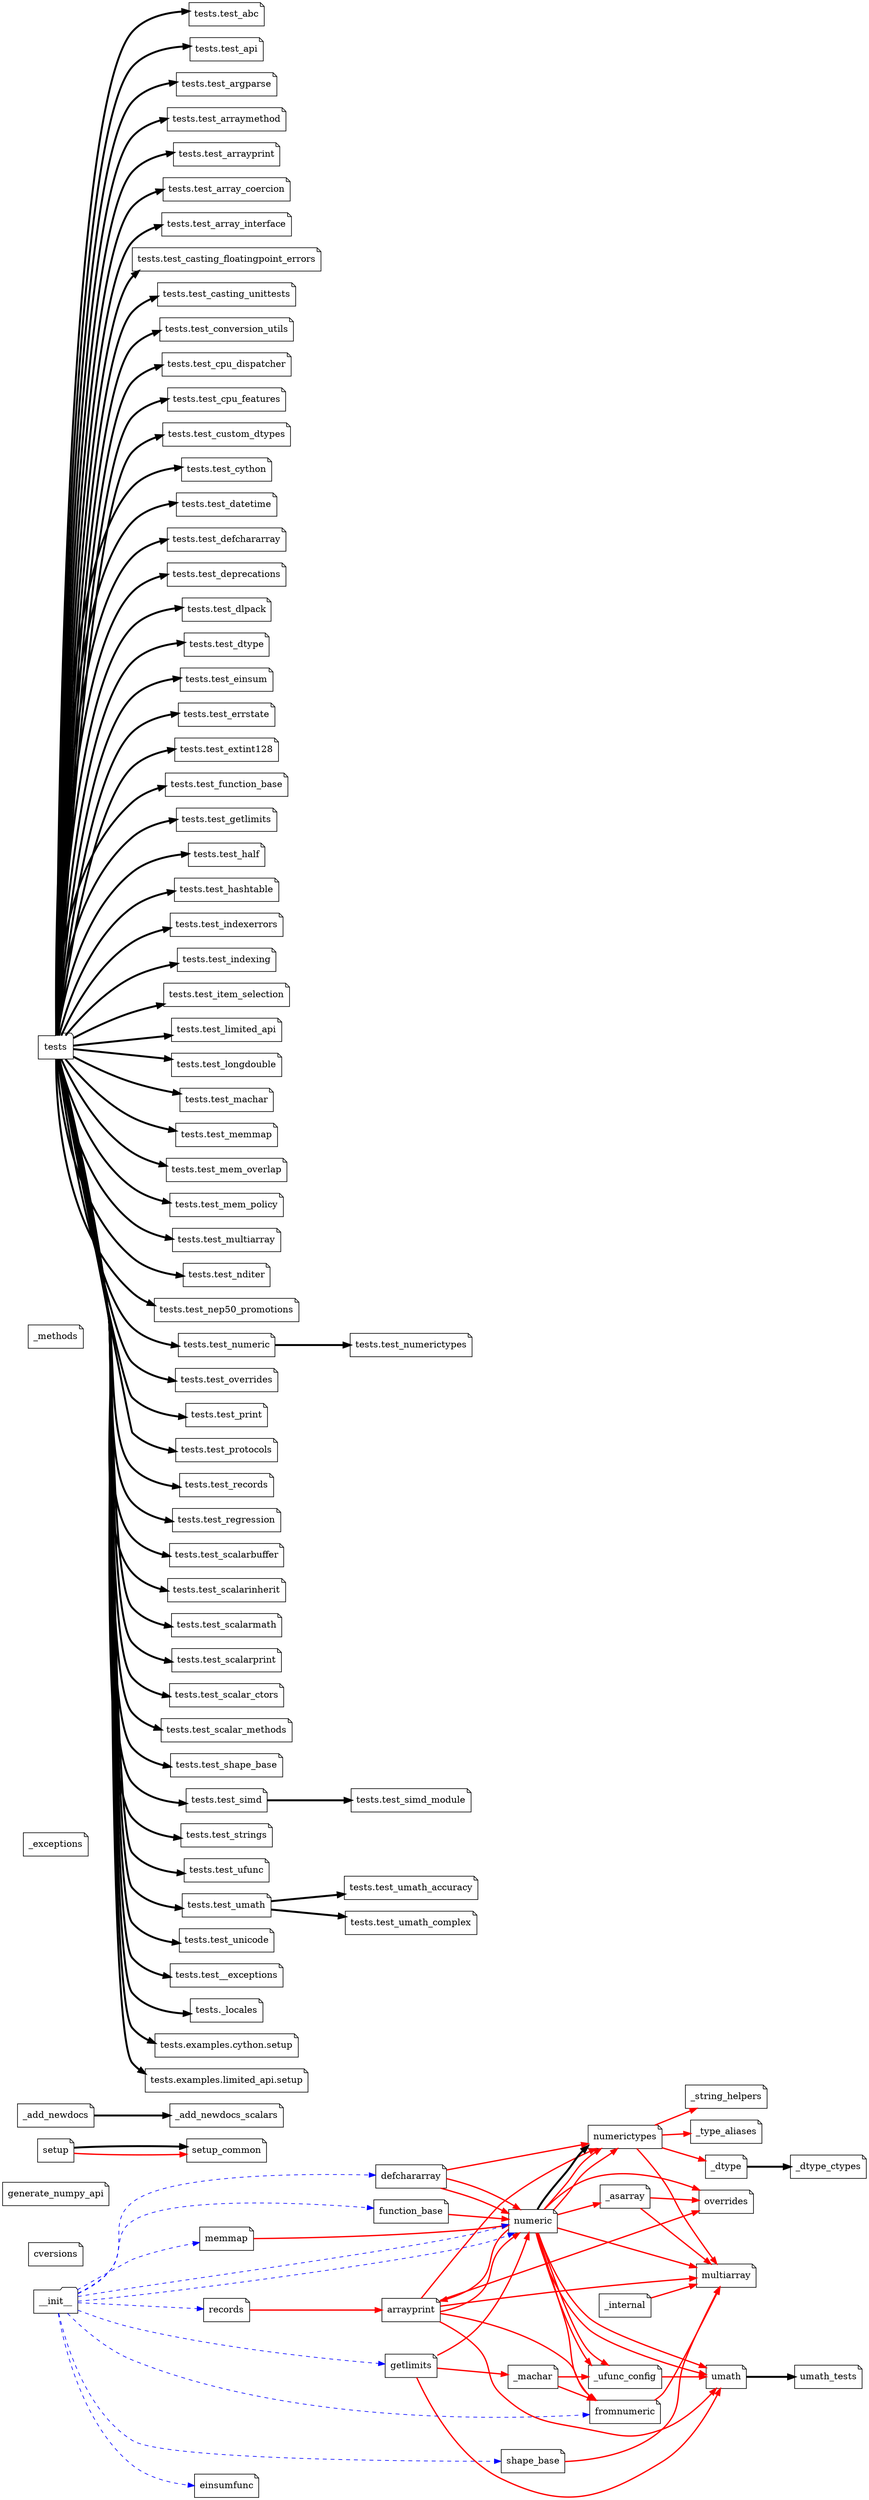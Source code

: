 digraph  {
rankdir=LR;
arrayprint [URL="https://github.com/numpy/numpy/tree/main/numpyarrayprint.py", color=black, rank=0, shape=note];
umath [URL="https://github.com/numpy/numpy/tree/main/numpyumath.py", color=black, rank=0, shape=note];
multiarray [URL="https://github.com/numpy/numpy/tree/main/numpymultiarray.py", color=black, rank=0, shape=note];
fromnumeric [URL="https://github.com/numpy/numpy/tree/main/numpyfromnumeric.py", color=black, rank=0, shape=note];
numeric [URL="https://github.com/numpy/numpy/tree/main/numpynumeric.py", color=black, rank=0, shape=note];
numerictypes [URL="https://github.com/numpy/numpy/tree/main/numpynumerictypes.py", color=black, rank=0, shape=note];
overrides [URL="https://github.com/numpy/numpy/tree/main/numpyoverrides.py", color=black, rank=0, shape=note];
cversions [URL="https://github.com/numpy/numpy/tree/main/numpycversions.py", color=black, rank=0, shape=note];
defchararray [URL="https://github.com/numpy/numpy/tree/main/numpydefchararray.py", color=black, rank=0, shape=note];
einsumfunc [URL="https://github.com/numpy/numpy/tree/main/numpyeinsumfunc.py", color=black, rank=0, shape=note];
function_base [URL="https://github.com/numpy/numpy/tree/main/numpyfunction_base.py", color=black, rank=0, shape=note];
generate_numpy_api [URL="https://github.com/numpy/numpy/tree/main/numpygenerate_numpy_api.py", color=black, rank=0, shape=note];
getlimits [URL="https://github.com/numpy/numpy/tree/main/numpygetlimits.py", color=black, rank=0, shape=note];
_machar [URL="https://github.com/numpy/numpy/tree/main/numpy_machar.py", color=black, rank=0, shape=note];
memmap [URL="https://github.com/numpy/numpy/tree/main/numpymemmap.py", color=black, rank=0, shape=note];
_ufunc_config [URL="https://github.com/numpy/numpy/tree/main/numpy_ufunc_config.py", color=black, rank=0, shape=note];
_asarray [URL="https://github.com/numpy/numpy/tree/main/numpy_asarray.py", color=black, rank=0, shape=note];
_string_helpers [URL="https://github.com/numpy/numpy/tree/main/numpy_string_helpers.py", color=black, rank=0, shape=note];
_type_aliases [URL="https://github.com/numpy/numpy/tree/main/numpy_type_aliases.py", color=black, rank=0, shape=note];
_dtype [URL="https://github.com/numpy/numpy/tree/main/numpy_dtype.py", color=black, rank=0, shape=note];
records [URL="https://github.com/numpy/numpy/tree/main/numpyrecords.py", color=black, rank=0, shape=note];
setup [URL="https://github.com/numpy/numpy/tree/main/numpysetup.py", color=black, rank=0, shape=note];
setup_common [URL="https://github.com/numpy/numpy/tree/main/numpysetup_common.py", color=black, rank=0, shape=note];
shape_base [URL="https://github.com/numpy/numpy/tree/main/numpyshape_base.py", color=black, rank=0, shape=note];
umath_tests [URL="https://github.com/numpy/numpy/tree/main/numpyumath_tests.py", color=black, rank=0, shape=note];
_add_newdocs [URL="https://github.com/numpy/numpy/tree/main/numpy_add_newdocs.py", color=black, rank=0, shape=note];
_add_newdocs_scalars [URL="https://github.com/numpy/numpy/tree/main/numpy_add_newdocs_scalars.py", color=black, rank=0, shape=note];
_dtype_ctypes [URL="https://github.com/numpy/numpy/tree/main/numpy_dtype_ctypes.py", color=black, rank=0, shape=note];
_exceptions [URL="https://github.com/numpy/numpy/tree/main/numpy_exceptions.py", color=black, rank=0, shape=note];
_internal [URL="https://github.com/numpy/numpy/tree/main/numpy_internal.py", color=black, rank=0, shape=note];
_methods [URL="https://github.com/numpy/numpy/tree/main/numpy_methods.py", color=black, rank=0, shape=note];
__init__ [URL="https://github.com/numpy/numpy/tree/main/numpy__init__", color=black, rank=0, shape=folder];
"tests.test_abc" [URL="https://github.com/numpy/numpy/tree/main/numpytests/test_abc.py", color=black, rank=1, shape=note];
tests [URL="https://github.com/numpy/numpy/tree/main/numpytests", color=black, rank=0, shape=folder];
"tests.test_api" [URL="https://github.com/numpy/numpy/tree/main/numpytests/test_api.py", color=black, rank=1, shape=note];
"tests.test_argparse" [URL="https://github.com/numpy/numpy/tree/main/numpytests/test_argparse.py", color=black, rank=1, shape=note];
"tests.test_arraymethod" [URL="https://github.com/numpy/numpy/tree/main/numpytests/test_arraymethod.py", color=black, rank=1, shape=note];
"tests.test_arrayprint" [URL="https://github.com/numpy/numpy/tree/main/numpytests/test_arrayprint.py", color=black, rank=1, shape=note];
"tests.test_array_coercion" [URL="https://github.com/numpy/numpy/tree/main/numpytests/test_array_coercion.py", color=black, rank=1, shape=note];
"tests.test_array_interface" [URL="https://github.com/numpy/numpy/tree/main/numpytests/test_array_interface.py", color=black, rank=1, shape=note];
"tests.test_casting_floatingpoint_errors" [URL="https://github.com/numpy/numpy/tree/main/numpytests/test_casting_floatingpoint_errors.py", color=black, rank=1, shape=note];
"tests.test_casting_unittests" [URL="https://github.com/numpy/numpy/tree/main/numpytests/test_casting_unittests.py", color=black, rank=1, shape=note];
"tests.test_conversion_utils" [URL="https://github.com/numpy/numpy/tree/main/numpytests/test_conversion_utils.py", color=black, rank=1, shape=note];
"tests.test_cpu_dispatcher" [URL="https://github.com/numpy/numpy/tree/main/numpytests/test_cpu_dispatcher.py", color=black, rank=1, shape=note];
"tests.test_cpu_features" [URL="https://github.com/numpy/numpy/tree/main/numpytests/test_cpu_features.py", color=black, rank=1, shape=note];
"tests.test_custom_dtypes" [URL="https://github.com/numpy/numpy/tree/main/numpytests/test_custom_dtypes.py", color=black, rank=1, shape=note];
"tests.test_cython" [URL="https://github.com/numpy/numpy/tree/main/numpytests/test_cython.py", color=black, rank=1, shape=note];
"tests.test_datetime" [URL="https://github.com/numpy/numpy/tree/main/numpytests/test_datetime.py", color=black, rank=1, shape=note];
"tests.test_defchararray" [URL="https://github.com/numpy/numpy/tree/main/numpytests/test_defchararray.py", color=black, rank=1, shape=note];
"tests.test_deprecations" [URL="https://github.com/numpy/numpy/tree/main/numpytests/test_deprecations.py", color=black, rank=1, shape=note];
"tests.test_dlpack" [URL="https://github.com/numpy/numpy/tree/main/numpytests/test_dlpack.py", color=black, rank=1, shape=note];
"tests.test_dtype" [URL="https://github.com/numpy/numpy/tree/main/numpytests/test_dtype.py", color=black, rank=1, shape=note];
"tests.test_einsum" [URL="https://github.com/numpy/numpy/tree/main/numpytests/test_einsum.py", color=black, rank=1, shape=note];
"tests.test_errstate" [URL="https://github.com/numpy/numpy/tree/main/numpytests/test_errstate.py", color=black, rank=1, shape=note];
"tests.test_extint128" [URL="https://github.com/numpy/numpy/tree/main/numpytests/test_extint128.py", color=black, rank=1, shape=note];
"tests.test_function_base" [URL="https://github.com/numpy/numpy/tree/main/numpytests/test_function_base.py", color=black, rank=1, shape=note];
"tests.test_getlimits" [URL="https://github.com/numpy/numpy/tree/main/numpytests/test_getlimits.py", color=black, rank=1, shape=note];
"tests.test_half" [URL="https://github.com/numpy/numpy/tree/main/numpytests/test_half.py", color=black, rank=1, shape=note];
"tests.test_hashtable" [URL="https://github.com/numpy/numpy/tree/main/numpytests/test_hashtable.py", color=black, rank=1, shape=note];
"tests.test_indexerrors" [URL="https://github.com/numpy/numpy/tree/main/numpytests/test_indexerrors.py", color=black, rank=1, shape=note];
"tests.test_indexing" [URL="https://github.com/numpy/numpy/tree/main/numpytests/test_indexing.py", color=black, rank=1, shape=note];
"tests.test_item_selection" [URL="https://github.com/numpy/numpy/tree/main/numpytests/test_item_selection.py", color=black, rank=1, shape=note];
"tests.test_limited_api" [URL="https://github.com/numpy/numpy/tree/main/numpytests/test_limited_api.py", color=black, rank=1, shape=note];
"tests.test_longdouble" [URL="https://github.com/numpy/numpy/tree/main/numpytests/test_longdouble.py", color=black, rank=1, shape=note];
"tests.test_machar" [URL="https://github.com/numpy/numpy/tree/main/numpytests/test_machar.py", color=black, rank=1, shape=note];
"tests.test_memmap" [URL="https://github.com/numpy/numpy/tree/main/numpytests/test_memmap.py", color=black, rank=1, shape=note];
"tests.test_mem_overlap" [URL="https://github.com/numpy/numpy/tree/main/numpytests/test_mem_overlap.py", color=black, rank=1, shape=note];
"tests.test_mem_policy" [URL="https://github.com/numpy/numpy/tree/main/numpytests/test_mem_policy.py", color=black, rank=1, shape=note];
"tests.test_multiarray" [URL="https://github.com/numpy/numpy/tree/main/numpytests/test_multiarray.py", color=black, rank=1, shape=note];
"tests.test_nditer" [URL="https://github.com/numpy/numpy/tree/main/numpytests/test_nditer.py", color=black, rank=1, shape=note];
"tests.test_nep50_promotions" [URL="https://github.com/numpy/numpy/tree/main/numpytests/test_nep50_promotions.py", color=black, rank=1, shape=note];
"tests.test_numeric" [URL="https://github.com/numpy/numpy/tree/main/numpytests/test_numeric.py", color=black, rank=1, shape=note];
"tests.test_numerictypes" [URL="https://github.com/numpy/numpy/tree/main/numpytests/test_numerictypes.py", color=black, rank=1, shape=note];
"tests.test_overrides" [URL="https://github.com/numpy/numpy/tree/main/numpytests/test_overrides.py", color=black, rank=1, shape=note];
"tests.test_print" [URL="https://github.com/numpy/numpy/tree/main/numpytests/test_print.py", color=black, rank=1, shape=note];
"tests.test_protocols" [URL="https://github.com/numpy/numpy/tree/main/numpytests/test_protocols.py", color=black, rank=1, shape=note];
"tests.test_records" [URL="https://github.com/numpy/numpy/tree/main/numpytests/test_records.py", color=black, rank=1, shape=note];
"tests.test_regression" [URL="https://github.com/numpy/numpy/tree/main/numpytests/test_regression.py", color=black, rank=1, shape=note];
"tests.test_scalarbuffer" [URL="https://github.com/numpy/numpy/tree/main/numpytests/test_scalarbuffer.py", color=black, rank=1, shape=note];
"tests.test_scalarinherit" [URL="https://github.com/numpy/numpy/tree/main/numpytests/test_scalarinherit.py", color=black, rank=1, shape=note];
"tests.test_scalarmath" [URL="https://github.com/numpy/numpy/tree/main/numpytests/test_scalarmath.py", color=black, rank=1, shape=note];
"tests.test_scalarprint" [URL="https://github.com/numpy/numpy/tree/main/numpytests/test_scalarprint.py", color=black, rank=1, shape=note];
"tests.test_scalar_ctors" [URL="https://github.com/numpy/numpy/tree/main/numpytests/test_scalar_ctors.py", color=black, rank=1, shape=note];
"tests.test_scalar_methods" [URL="https://github.com/numpy/numpy/tree/main/numpytests/test_scalar_methods.py", color=black, rank=1, shape=note];
"tests.test_shape_base" [URL="https://github.com/numpy/numpy/tree/main/numpytests/test_shape_base.py", color=black, rank=1, shape=note];
"tests.test_simd" [URL="https://github.com/numpy/numpy/tree/main/numpytests/test_simd.py", color=black, rank=1, shape=note];
"tests.test_simd_module" [URL="https://github.com/numpy/numpy/tree/main/numpytests/test_simd_module.py", color=black, rank=1, shape=note];
"tests.test_strings" [URL="https://github.com/numpy/numpy/tree/main/numpytests/test_strings.py", color=black, rank=1, shape=note];
"tests.test_ufunc" [URL="https://github.com/numpy/numpy/tree/main/numpytests/test_ufunc.py", color=black, rank=1, shape=note];
"tests.test_umath" [URL="https://github.com/numpy/numpy/tree/main/numpytests/test_umath.py", color=black, rank=1, shape=note];
"tests.test_umath_accuracy" [URL="https://github.com/numpy/numpy/tree/main/numpytests/test_umath_accuracy.py", color=black, rank=1, shape=note];
"tests.test_umath_complex" [URL="https://github.com/numpy/numpy/tree/main/numpytests/test_umath_complex.py", color=black, rank=1, shape=note];
"tests.test_unicode" [URL="https://github.com/numpy/numpy/tree/main/numpytests/test_unicode.py", color=black, rank=1, shape=note];
"tests.test__exceptions" [URL="https://github.com/numpy/numpy/tree/main/numpytests/test__exceptions.py", color=black, rank=1, shape=note];
"tests._locales" [URL="https://github.com/numpy/numpy/tree/main/numpytests/_locales.py", color=black, rank=1, shape=note];
"tests.examples.cython.setup" [URL="https://github.com/numpy/numpy/tree/main/numpytests/examples/cython/setup.py", color=black, rank=3, shape=note];
"tests.examples.limited_api.setup" [URL="https://github.com/numpy/numpy/tree/main/numpytests/examples/limited_api/setup.py", color=black, rank=3, shape=note];
arrayprint -> umath  [color=red, key=0, penwidth=2, style=solid];
arrayprint -> multiarray  [color=red, key=0, penwidth=2, style=solid];
arrayprint -> fromnumeric  [color=red, key=0, penwidth=2, style=solid];
arrayprint -> numeric  [color=red, key=0, penwidth=2, style=solid];
arrayprint -> numerictypes  [color=red, key=0, penwidth=2, style=solid];
arrayprint -> overrides  [color=red, key=0, penwidth=2, style=solid];
umath -> umath_tests  [color=black, key=0, penwidth=3, style=solid];
fromnumeric -> multiarray  [color=red, key=0, penwidth=2, style=solid];
numeric -> multiarray  [color=red, key=0, penwidth=2, style=solid];
numeric -> overrides  [color=red, key=0, penwidth=2, style=solid];
numeric -> umath  [color=red, key=0, penwidth=2, style=solid];
numeric -> umath  [color=red, key=1, penwidth=2, style=solid];
numeric -> numerictypes  [color=red, key=0, penwidth=2, style=solid];
numeric -> numerictypes  [color=red, key=1, penwidth=2, style=solid];
numeric -> numerictypes  [color=black, key=2, penwidth=3, style=solid];
numeric -> _ufunc_config  [color=red, key=0, penwidth=2, style=solid];
numeric -> _ufunc_config  [color=red, key=1, penwidth=2, style=solid];
numeric -> fromnumeric  [color=red, key=0, penwidth=2, style=solid];
numeric -> arrayprint  [color=red, key=0, penwidth=2, style=solid];
numeric -> _asarray  [color=red, key=0, penwidth=2, style=solid];
numerictypes -> multiarray  [color=red, key=0, penwidth=2, style=solid];
numerictypes -> _string_helpers  [color=red, key=0, penwidth=2, style=solid];
numerictypes -> _type_aliases  [color=red, key=0, penwidth=2, style=solid];
numerictypes -> _dtype  [color=red, key=0, penwidth=2, style=solid];
defchararray -> numerictypes  [color=red, key=0, penwidth=2, style=solid];
defchararray -> numeric  [color=red, key=0, penwidth=2, style=solid];
defchararray -> numeric  [color=red, key=1, penwidth=2, style=solid];
function_base -> numeric  [color=red, key=0, penwidth=2, style=solid];
getlimits -> _machar  [color=red, key=0, penwidth=2, style=solid];
getlimits -> numeric  [color=red, key=0, penwidth=2, style=solid];
getlimits -> umath  [color=red, key=0, penwidth=2, style=solid];
_machar -> fromnumeric  [color=red, key=0, penwidth=2, style=solid];
_machar -> _ufunc_config  [color=red, key=0, penwidth=2, style=solid];
memmap -> numeric  [color=red, key=0, penwidth=2, style=solid];
_ufunc_config -> umath  [color=red, key=0, penwidth=2, style=solid];
_asarray -> overrides  [color=red, key=0, penwidth=2, style=solid];
_asarray -> multiarray  [color=red, key=0, penwidth=2, style=solid];
_dtype -> _dtype_ctypes  [color=black, key=0, penwidth=3, style=solid];
records -> arrayprint  [color=red, key=0, penwidth=2, style=solid];
setup -> setup_common  [color=red, key=0, penwidth=2, style=solid];
setup -> setup_common  [color=black, key=1, penwidth=3, style=solid];
shape_base -> multiarray  [color=red, key=0, penwidth=2, style=solid];
_add_newdocs -> _add_newdocs_scalars  [color=black, key=0, penwidth=3, style=solid];
_internal -> multiarray  [color=red, key=0, penwidth=2, style=solid];
__init__ -> numeric  [color=blue, key=0, penwidth=1, style=dashed];
__init__ -> numeric  [color=blue, key=1, penwidth=1, style=dashed];
__init__ -> fromnumeric  [color=blue, key=0, penwidth=1, style=dashed];
__init__ -> records  [color=blue, key=0, penwidth=1, style=dashed];
__init__ -> memmap  [color=blue, key=0, penwidth=1, style=dashed];
__init__ -> defchararray  [color=blue, key=0, penwidth=1, style=dashed];
__init__ -> function_base  [color=blue, key=0, penwidth=1, style=dashed];
__init__ -> getlimits  [color=blue, key=0, penwidth=1, style=dashed];
__init__ -> shape_base  [color=blue, key=0, penwidth=1, style=dashed];
__init__ -> einsumfunc  [color=blue, key=0, penwidth=1, style=dashed];
tests -> "tests.test_abc"  [color=black, key=0, penwidth=3, style=solid];
tests -> "tests.test_api"  [color=black, key=0, penwidth=3, style=solid];
tests -> "tests.test_argparse"  [color=black, key=0, penwidth=3, style=solid];
tests -> "tests.test_arraymethod"  [color=black, key=0, penwidth=3, style=solid];
tests -> "tests.test_arrayprint"  [color=black, key=0, penwidth=3, style=solid];
tests -> "tests.test_array_coercion"  [color=black, key=0, penwidth=3, style=solid];
tests -> "tests.test_array_interface"  [color=black, key=0, penwidth=3, style=solid];
tests -> "tests.test_casting_floatingpoint_errors"  [color=black, key=0, penwidth=3, style=solid];
tests -> "tests.test_casting_unittests"  [color=black, key=0, penwidth=3, style=solid];
tests -> "tests.test_conversion_utils"  [color=black, key=0, penwidth=3, style=solid];
tests -> "tests.test_cpu_dispatcher"  [color=black, key=0, penwidth=3, style=solid];
tests -> "tests.test_cpu_features"  [color=black, key=0, penwidth=3, style=solid];
tests -> "tests.test_custom_dtypes"  [color=black, key=0, penwidth=3, style=solid];
tests -> "tests.test_cython"  [color=black, key=0, penwidth=3, style=solid];
tests -> "tests.test_datetime"  [color=black, key=0, penwidth=3, style=solid];
tests -> "tests.test_defchararray"  [color=black, key=0, penwidth=3, style=solid];
tests -> "tests.test_deprecations"  [color=black, key=0, penwidth=3, style=solid];
tests -> "tests.test_dlpack"  [color=black, key=0, penwidth=3, style=solid];
tests -> "tests.test_dtype"  [color=black, key=0, penwidth=3, style=solid];
tests -> "tests.test_einsum"  [color=black, key=0, penwidth=3, style=solid];
tests -> "tests.test_errstate"  [color=black, key=0, penwidth=3, style=solid];
tests -> "tests.test_extint128"  [color=black, key=0, penwidth=3, style=solid];
tests -> "tests.test_function_base"  [color=black, key=0, penwidth=3, style=solid];
tests -> "tests.test_getlimits"  [color=black, key=0, penwidth=3, style=solid];
tests -> "tests.test_half"  [color=black, key=0, penwidth=3, style=solid];
tests -> "tests.test_hashtable"  [color=black, key=0, penwidth=3, style=solid];
tests -> "tests.test_indexerrors"  [color=black, key=0, penwidth=3, style=solid];
tests -> "tests.test_indexing"  [color=black, key=0, penwidth=3, style=solid];
tests -> "tests.test_item_selection"  [color=black, key=0, penwidth=3, style=solid];
tests -> "tests.test_limited_api"  [color=black, key=0, penwidth=3, style=solid];
tests -> "tests.test_longdouble"  [color=black, key=0, penwidth=3, style=solid];
tests -> "tests.test_machar"  [color=black, key=0, penwidth=3, style=solid];
tests -> "tests.test_memmap"  [color=black, key=0, penwidth=3, style=solid];
tests -> "tests.test_mem_overlap"  [color=black, key=0, penwidth=3, style=solid];
tests -> "tests.test_mem_policy"  [color=black, key=0, penwidth=3, style=solid];
tests -> "tests.test_multiarray"  [color=black, key=0, penwidth=3, style=solid];
tests -> "tests.test_nditer"  [color=black, key=0, penwidth=3, style=solid];
tests -> "tests.test_nep50_promotions"  [color=black, key=0, penwidth=3, style=solid];
tests -> "tests.test_numeric"  [color=black, key=0, penwidth=3, style=solid];
tests -> "tests.test_overrides"  [color=black, key=0, penwidth=3, style=solid];
tests -> "tests.test_print"  [color=black, key=0, penwidth=3, style=solid];
tests -> "tests.test_protocols"  [color=black, key=0, penwidth=3, style=solid];
tests -> "tests.test_records"  [color=black, key=0, penwidth=3, style=solid];
tests -> "tests.test_regression"  [color=black, key=0, penwidth=3, style=solid];
tests -> "tests.test_scalarbuffer"  [color=black, key=0, penwidth=3, style=solid];
tests -> "tests.test_scalarinherit"  [color=black, key=0, penwidth=3, style=solid];
tests -> "tests.test_scalarmath"  [color=black, key=0, penwidth=3, style=solid];
tests -> "tests.test_scalarprint"  [color=black, key=0, penwidth=3, style=solid];
tests -> "tests.test_scalar_ctors"  [color=black, key=0, penwidth=3, style=solid];
tests -> "tests.test_scalar_methods"  [color=black, key=0, penwidth=3, style=solid];
tests -> "tests.test_shape_base"  [color=black, key=0, penwidth=3, style=solid];
tests -> "tests.test_simd"  [color=black, key=0, penwidth=3, style=solid];
tests -> "tests.test_strings"  [color=black, key=0, penwidth=3, style=solid];
tests -> "tests.test_ufunc"  [color=black, key=0, penwidth=3, style=solid];
tests -> "tests.test_umath"  [color=black, key=0, penwidth=3, style=solid];
tests -> "tests.test_unicode"  [color=black, key=0, penwidth=3, style=solid];
tests -> "tests.test__exceptions"  [color=black, key=0, penwidth=3, style=solid];
tests -> "tests._locales"  [color=black, key=0, penwidth=3, style=solid];
tests -> "tests.examples.cython.setup"  [color=black, key=0, penwidth=3, style=solid];
tests -> "tests.examples.limited_api.setup"  [color=black, key=0, penwidth=3, style=solid];
"tests.test_numeric" -> "tests.test_numerictypes"  [color=black, key=0, penwidth=3, style=solid];
"tests.test_simd" -> "tests.test_simd_module"  [color=black, key=0, penwidth=3, style=solid];
"tests.test_umath" -> "tests.test_umath_accuracy"  [color=black, key=0, penwidth=3, style=solid];
"tests.test_umath" -> "tests.test_umath_complex"  [color=black, key=0, penwidth=3, style=solid];
}

